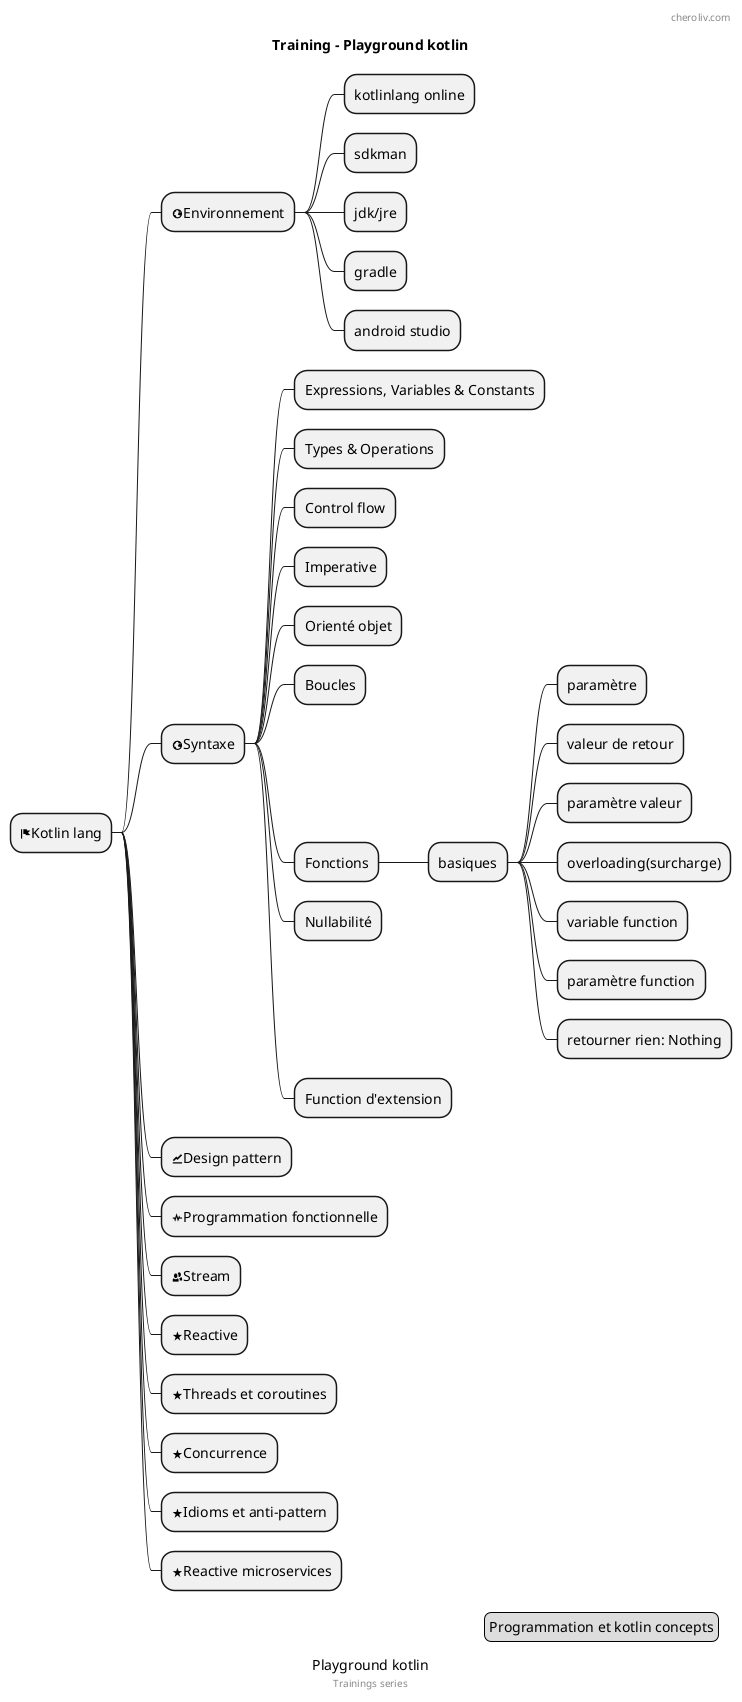 @startmindmap
'https://plantuml.com/mindmap-diagram

caption Playground kotlin
title Training - Playground kotlin

* <&flag>Kotlin lang

** <&globe>Environnement
*** kotlinlang online
*** sdkman
*** jdk/jre
*** gradle
*** android studio

** <&globe>Syntaxe
*** Expressions, Variables & Constants
*** Types & Operations
*** Control flow
*** Imperative
*** Orienté objet
*** Boucles
*** Fonctions
**** basiques
***** paramètre
***** valeur de retour
***** paramètre valeur
***** overloading(surcharge)
***** variable function
***** paramètre function
***** retourner rien: Nothing
*** Nullabilité
*** Function d'extension
** <&graph>Design pattern
** <&pulse>Programmation fonctionnelle
** <&people>Stream
** <&star>Reactive
** <&star>Threads et coroutines
** <&star>Concurrence
** <&star>Idioms et anti-pattern
** <&star>Reactive microservices


header
    cheroliv.com
endheader

center footer Trainings series

legend right
  Programmation et kotlin concepts
endlegend
@endmindmap
